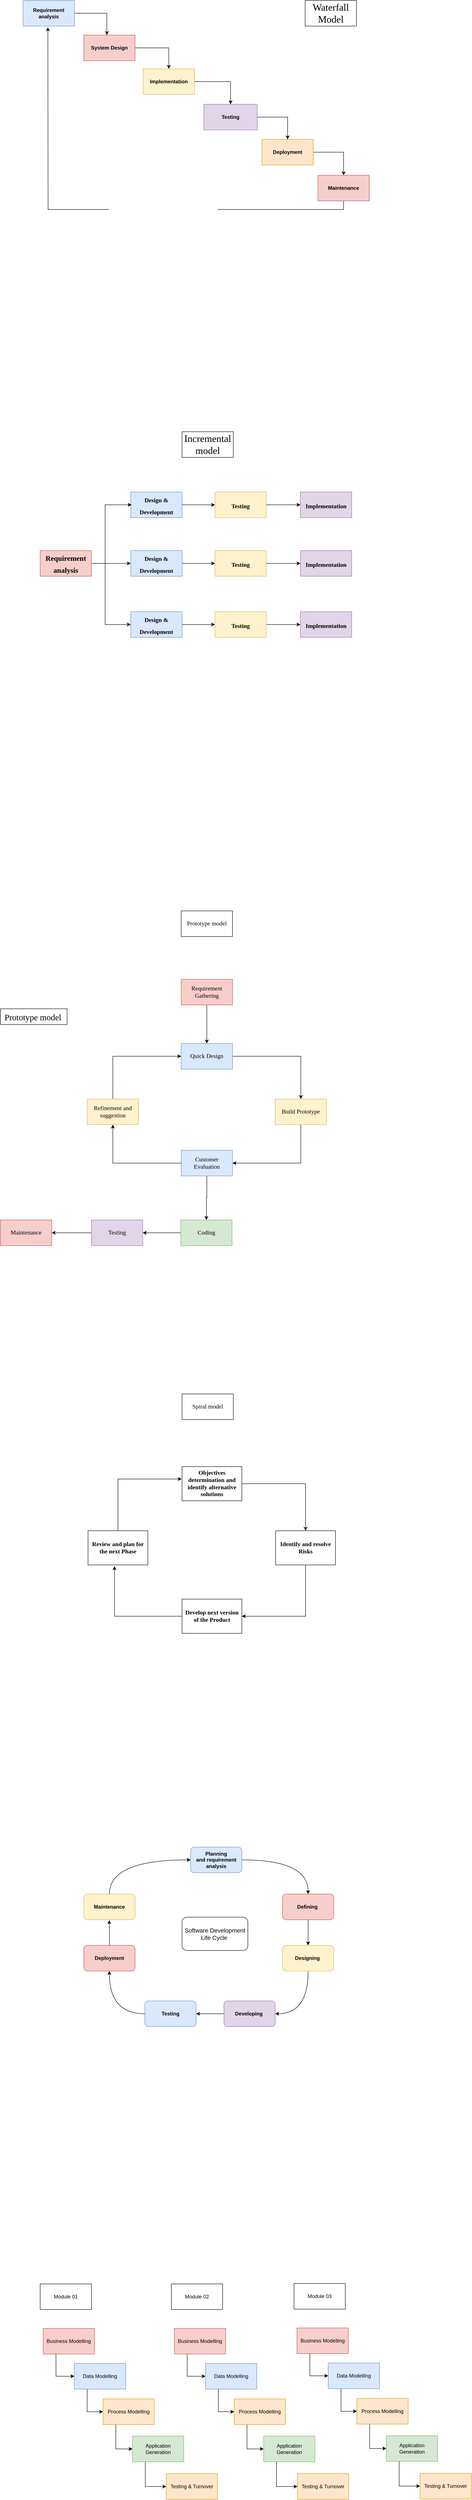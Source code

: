 <mxfile version="20.8.16" type="device"><diagram name="Page-1" id="W3RFGvsOW6Fs2qpyxVas"><mxGraphModel dx="1275" dy="458" grid="0" gridSize="10" guides="1" tooltips="1" connect="1" arrows="1" fold="1" page="0" pageScale="1" pageWidth="850" pageHeight="1100" math="0" shadow="0"><root><mxCell id="0"/><mxCell id="1" parent="0"/><mxCell id="3gv3UIA4gLoGVqggUjds-22" style="edgeStyle=orthogonalEdgeStyle;rounded=0;orthogonalLoop=1;jettySize=auto;html=1;exitX=1;exitY=0.5;exitDx=0;exitDy=0;entryX=0.45;entryY=0;entryDx=0;entryDy=0;entryPerimeter=0;" parent="1" source="3gv3UIA4gLoGVqggUjds-1" target="3gv3UIA4gLoGVqggUjds-14" edge="1"><mxGeometry relative="1" as="geometry"><mxPoint x="178" y="230" as="targetPoint"/></mxGeometry></mxCell><mxCell id="3gv3UIA4gLoGVqggUjds-1" value="&lt;b&gt;Requirement analysis&lt;/b&gt;" style="rounded=0;whiteSpace=wrap;html=1;fillColor=#dae8fc;strokeColor=#6c8ebf;" parent="1" vertex="1"><mxGeometry x="20" y="200" width="120" height="60" as="geometry"/></mxCell><mxCell id="3gv3UIA4gLoGVqggUjds-24" style="edgeStyle=orthogonalEdgeStyle;rounded=0;orthogonalLoop=1;jettySize=auto;html=1;exitX=1;exitY=0.5;exitDx=0;exitDy=0;" parent="1" source="3gv3UIA4gLoGVqggUjds-14" target="3gv3UIA4gLoGVqggUjds-15" edge="1"><mxGeometry relative="1" as="geometry"/></mxCell><mxCell id="3gv3UIA4gLoGVqggUjds-14" value="&lt;b&gt;System Design&lt;/b&gt;" style="rounded=0;whiteSpace=wrap;html=1;fillColor=#f8cecc;strokeColor=#b85450;" parent="1" vertex="1"><mxGeometry x="162" y="281" width="120" height="60" as="geometry"/></mxCell><mxCell id="3gv3UIA4gLoGVqggUjds-27" style="edgeStyle=orthogonalEdgeStyle;rounded=0;orthogonalLoop=1;jettySize=auto;html=1;exitX=1;exitY=0.5;exitDx=0;exitDy=0;entryX=0.5;entryY=0;entryDx=0;entryDy=0;" parent="1" source="3gv3UIA4gLoGVqggUjds-15" target="3gv3UIA4gLoGVqggUjds-16" edge="1"><mxGeometry relative="1" as="geometry"><mxPoint x="508" y="423" as="targetPoint"/></mxGeometry></mxCell><mxCell id="3gv3UIA4gLoGVqggUjds-15" value="&lt;b&gt;Implementation&lt;/b&gt;" style="rounded=0;whiteSpace=wrap;html=1;fillColor=#fff2cc;strokeColor=#d6b656;" parent="1" vertex="1"><mxGeometry x="301" y="360" width="120" height="60" as="geometry"/></mxCell><mxCell id="3gv3UIA4gLoGVqggUjds-28" style="edgeStyle=orthogonalEdgeStyle;rounded=0;orthogonalLoop=1;jettySize=auto;html=1;exitX=1;exitY=0.5;exitDx=0;exitDy=0;entryX=0.5;entryY=0;entryDx=0;entryDy=0;" parent="1" source="3gv3UIA4gLoGVqggUjds-16" target="3gv3UIA4gLoGVqggUjds-17" edge="1"><mxGeometry relative="1" as="geometry"/></mxCell><mxCell id="3gv3UIA4gLoGVqggUjds-16" value="&lt;b&gt;Testing&lt;/b&gt;" style="rounded=0;whiteSpace=wrap;html=1;fillColor=#e1d5e7;strokeColor=#9673a6;" parent="1" vertex="1"><mxGeometry x="443" y="443" width="125" height="60" as="geometry"/></mxCell><mxCell id="3gv3UIA4gLoGVqggUjds-29" style="edgeStyle=orthogonalEdgeStyle;rounded=0;orthogonalLoop=1;jettySize=auto;html=1;exitX=1;exitY=0.5;exitDx=0;exitDy=0;entryX=0.5;entryY=0;entryDx=0;entryDy=0;" parent="1" source="3gv3UIA4gLoGVqggUjds-17" target="3gv3UIA4gLoGVqggUjds-18" edge="1"><mxGeometry relative="1" as="geometry"/></mxCell><mxCell id="3gv3UIA4gLoGVqggUjds-17" value="&lt;b&gt;Deployment&lt;/b&gt;" style="rounded=0;whiteSpace=wrap;html=1;fillColor=#ffe6cc;strokeColor=#d79b00;" parent="1" vertex="1"><mxGeometry x="579" y="525" width="120" height="60" as="geometry"/></mxCell><mxCell id="3gv3UIA4gLoGVqggUjds-41" style="edgeStyle=orthogonalEdgeStyle;rounded=0;orthogonalLoop=1;jettySize=auto;html=1;exitX=0.5;exitY=1;exitDx=0;exitDy=0;strokeColor=default;" parent="1" source="3gv3UIA4gLoGVqggUjds-18" edge="1"><mxGeometry relative="1" as="geometry"><mxPoint x="78" y="263" as="targetPoint"/></mxGeometry></mxCell><mxCell id="3gv3UIA4gLoGVqggUjds-18" value="&lt;b&gt;Maintenance&lt;/b&gt;" style="rounded=0;whiteSpace=wrap;html=1;fillColor=#f8cecc;strokeColor=#b85450;" parent="1" vertex="1"><mxGeometry x="710" y="609" width="120" height="60" as="geometry"/></mxCell><mxCell id="3gv3UIA4gLoGVqggUjds-43" value="&lt;div&gt;&lt;br&gt;&lt;/div&gt;&lt;div&gt;&lt;br&gt;&lt;/div&gt;" style="text;html=1;align=center;verticalAlign=middle;resizable=0;points=[];autosize=1;strokeColor=none;fillColor=none;fontSize=24;" parent="1" vertex="1"><mxGeometry x="430" y="775" width="20" height="70" as="geometry"/></mxCell><mxCell id="3gv3UIA4gLoGVqggUjds-44" value="&lt;font face=&quot;Times New Roman&quot;&gt;Incremental model &lt;/font&gt;" style="rounded=0;whiteSpace=wrap;html=1;fontFamily=Times New Roman;fontSize=23;" parent="1" vertex="1"><mxGeometry x="392" y="1209" width="120" height="60" as="geometry"/></mxCell><mxCell id="3gv3UIA4gLoGVqggUjds-45" value="&lt;font style=&quot;font-size: 23px;&quot; face=&quot;Times New Roman&quot;&gt;Waterfall Model&lt;/font&gt;" style="rounded=0;whiteSpace=wrap;html=1;fontFamily=Times New Roman;fontSize=23;" parent="1" vertex="1"><mxGeometry x="680" y="200" width="120" height="60" as="geometry"/></mxCell><mxCell id="3gv3UIA4gLoGVqggUjds-57" style="edgeStyle=orthogonalEdgeStyle;rounded=0;orthogonalLoop=1;jettySize=auto;html=1;exitX=1;exitY=0.5;exitDx=0;exitDy=0;strokeColor=default;fontFamily=Times New Roman;fontSize=14;" parent="1" source="3gv3UIA4gLoGVqggUjds-46" target="3gv3UIA4gLoGVqggUjds-51" edge="1"><mxGeometry relative="1" as="geometry"/></mxCell><mxCell id="3gv3UIA4gLoGVqggUjds-46" value="&lt;b&gt;&lt;font size=&quot;1&quot;&gt;&lt;span style=&quot;font-size: 17px;&quot;&gt;Requirement analysis&lt;/span&gt;&lt;/font&gt;&lt;/b&gt;" style="rounded=0;whiteSpace=wrap;html=1;fontFamily=Times New Roman;fontSize=23;fillColor=#f8cecc;strokeColor=#b85450;" parent="1" vertex="1"><mxGeometry x="60" y="1487" width="120" height="60" as="geometry"/></mxCell><mxCell id="3gv3UIA4gLoGVqggUjds-58" style="edgeStyle=orthogonalEdgeStyle;rounded=0;orthogonalLoop=1;jettySize=auto;html=1;exitX=1;exitY=0.5;exitDx=0;exitDy=0;strokeColor=default;fontFamily=Times New Roman;fontSize=14;" parent="1" source="3gv3UIA4gLoGVqggUjds-48" target="3gv3UIA4gLoGVqggUjds-49" edge="1"><mxGeometry relative="1" as="geometry"/></mxCell><mxCell id="3gv3UIA4gLoGVqggUjds-48" value="&lt;strong style=&quot;font-size: 14px;&quot;&gt;Design &amp;amp; Development&lt;/strong&gt;" style="rounded=0;whiteSpace=wrap;html=1;fontFamily=Times New Roman;fontSize=23;fillColor=#dae8fc;strokeColor=#6c8ebf;" parent="1" vertex="1"><mxGeometry x="272" y="1350" width="120" height="60" as="geometry"/></mxCell><mxCell id="3gv3UIA4gLoGVqggUjds-61" style="edgeStyle=orthogonalEdgeStyle;rounded=0;orthogonalLoop=1;jettySize=auto;html=1;exitX=1;exitY=0.5;exitDx=0;exitDy=0;entryX=0;entryY=0.5;entryDx=0;entryDy=0;strokeColor=default;fontFamily=Times New Roman;fontSize=14;" parent="1" source="3gv3UIA4gLoGVqggUjds-49" target="3gv3UIA4gLoGVqggUjds-50" edge="1"><mxGeometry relative="1" as="geometry"/></mxCell><mxCell id="3gv3UIA4gLoGVqggUjds-49" value="&lt;font style=&quot;font-size: 14px;&quot;&gt;&lt;strong&gt;Testing&lt;/strong&gt;&lt;/font&gt;" style="rounded=0;whiteSpace=wrap;html=1;fontFamily=Times New Roman;fontSize=23;fillColor=#fff2cc;strokeColor=#d6b656;" parent="1" vertex="1"><mxGeometry x="469" y="1350" width="120" height="60" as="geometry"/></mxCell><mxCell id="3gv3UIA4gLoGVqggUjds-50" value="&lt;font style=&quot;font-size: 14px;&quot;&gt;&lt;b&gt;Implementation&lt;/b&gt;&lt;/font&gt;" style="rounded=0;whiteSpace=wrap;html=1;fontFamily=Times New Roman;fontSize=23;fillColor=#e1d5e7;strokeColor=#9673a6;" parent="1" vertex="1"><mxGeometry x="669" y="1350" width="120" height="60" as="geometry"/></mxCell><mxCell id="3gv3UIA4gLoGVqggUjds-59" style="edgeStyle=orthogonalEdgeStyle;rounded=0;orthogonalLoop=1;jettySize=auto;html=1;exitX=1;exitY=0.5;exitDx=0;exitDy=0;entryX=0;entryY=0.5;entryDx=0;entryDy=0;strokeColor=default;fontFamily=Times New Roman;fontSize=14;" parent="1" source="3gv3UIA4gLoGVqggUjds-51" target="3gv3UIA4gLoGVqggUjds-52" edge="1"><mxGeometry relative="1" as="geometry"/></mxCell><mxCell id="3gv3UIA4gLoGVqggUjds-51" value="&lt;strong style=&quot;font-size: 14px;&quot;&gt;Design &amp;amp; Development&lt;/strong&gt;" style="rounded=0;whiteSpace=wrap;html=1;fontFamily=Times New Roman;fontSize=23;fillColor=#dae8fc;strokeColor=#6c8ebf;" parent="1" vertex="1"><mxGeometry x="272" y="1487" width="120" height="60" as="geometry"/></mxCell><mxCell id="3gv3UIA4gLoGVqggUjds-62" value="" style="edgeStyle=orthogonalEdgeStyle;rounded=0;orthogonalLoop=1;jettySize=auto;html=1;strokeColor=default;fontFamily=Times New Roman;fontSize=14;" parent="1" source="3gv3UIA4gLoGVqggUjds-52" target="3gv3UIA4gLoGVqggUjds-53" edge="1"><mxGeometry relative="1" as="geometry"/></mxCell><mxCell id="3gv3UIA4gLoGVqggUjds-52" value="&lt;font style=&quot;font-size: 14px;&quot;&gt;&lt;strong&gt;Testing&lt;/strong&gt;&lt;/font&gt;" style="rounded=0;whiteSpace=wrap;html=1;fontFamily=Times New Roman;fontSize=23;fillColor=#fff2cc;strokeColor=#d6b656;" parent="1" vertex="1"><mxGeometry x="469" y="1487" width="120" height="60" as="geometry"/></mxCell><mxCell id="3gv3UIA4gLoGVqggUjds-53" value="&lt;font style=&quot;font-size: 14px;&quot;&gt;&lt;b&gt;Implementation&lt;/b&gt;&lt;/font&gt;" style="rounded=0;whiteSpace=wrap;html=1;fontFamily=Times New Roman;fontSize=23;fillColor=#e1d5e7;strokeColor=#9673a6;" parent="1" vertex="1"><mxGeometry x="669" y="1487" width="120" height="60" as="geometry"/></mxCell><mxCell id="3gv3UIA4gLoGVqggUjds-60" style="edgeStyle=orthogonalEdgeStyle;rounded=0;orthogonalLoop=1;jettySize=auto;html=1;exitX=1;exitY=0.5;exitDx=0;exitDy=0;strokeColor=default;fontFamily=Times New Roman;fontSize=14;" parent="1" source="3gv3UIA4gLoGVqggUjds-54" target="3gv3UIA4gLoGVqggUjds-55" edge="1"><mxGeometry relative="1" as="geometry"/></mxCell><mxCell id="3gv3UIA4gLoGVqggUjds-54" value="&lt;strong style=&quot;font-size: 14px;&quot;&gt;Design &amp;amp; Development&lt;/strong&gt;" style="rounded=0;whiteSpace=wrap;html=1;fontFamily=Times New Roman;fontSize=23;fillColor=#dae8fc;strokeColor=#6c8ebf;" parent="1" vertex="1"><mxGeometry x="272" y="1630" width="120" height="60" as="geometry"/></mxCell><mxCell id="3gv3UIA4gLoGVqggUjds-63" style="edgeStyle=orthogonalEdgeStyle;rounded=0;orthogonalLoop=1;jettySize=auto;html=1;exitX=1;exitY=0.5;exitDx=0;exitDy=0;entryX=0;entryY=0.5;entryDx=0;entryDy=0;strokeColor=default;fontFamily=Times New Roman;fontSize=14;" parent="1" source="3gv3UIA4gLoGVqggUjds-55" target="3gv3UIA4gLoGVqggUjds-56" edge="1"><mxGeometry relative="1" as="geometry"/></mxCell><mxCell id="3gv3UIA4gLoGVqggUjds-55" value="&lt;font style=&quot;font-size: 14px;&quot;&gt;&lt;strong&gt;Testing&lt;/strong&gt;&lt;/font&gt;" style="rounded=0;whiteSpace=wrap;html=1;fontFamily=Times New Roman;fontSize=23;fillColor=#fff2cc;strokeColor=#d6b656;" parent="1" vertex="1"><mxGeometry x="469" y="1630" width="120" height="60" as="geometry"/></mxCell><mxCell id="3gv3UIA4gLoGVqggUjds-56" value="&lt;font style=&quot;font-size: 14px;&quot;&gt;&lt;b&gt;Implementation&lt;/b&gt;&lt;/font&gt;" style="rounded=0;whiteSpace=wrap;html=1;fontFamily=Times New Roman;fontSize=23;fillColor=#e1d5e7;strokeColor=#9673a6;" parent="1" vertex="1"><mxGeometry x="669" y="1630" width="120" height="60" as="geometry"/></mxCell><mxCell id="3gv3UIA4gLoGVqggUjds-68" value="" style="endArrow=classic;startArrow=classic;html=1;rounded=0;strokeColor=default;fontFamily=Times New Roman;fontSize=14;entryX=0;entryY=0.5;entryDx=0;entryDy=0;" parent="1" edge="1"><mxGeometry width="50" height="50" relative="1" as="geometry"><mxPoint x="272" y="1660" as="sourcePoint"/><mxPoint x="274" y="1380" as="targetPoint"/><Array as="points"><mxPoint x="212" y="1660"/><mxPoint x="212" y="1520"/><mxPoint x="212" y="1380"/></Array></mxGeometry></mxCell><mxCell id="3gv3UIA4gLoGVqggUjds-70" value="Prototype model" style="rounded=0;whiteSpace=wrap;html=1;fontFamily=Times New Roman;fontSize=14;" parent="1" vertex="1"><mxGeometry x="390" y="2330" width="120" height="60" as="geometry"/></mxCell><mxCell id="3gv3UIA4gLoGVqggUjds-77" style="edgeStyle=orthogonalEdgeStyle;rounded=0;orthogonalLoop=1;jettySize=auto;html=1;exitX=0.5;exitY=1;exitDx=0;exitDy=0;strokeColor=default;fontFamily=Times New Roman;fontSize=14;" parent="1" source="3gv3UIA4gLoGVqggUjds-71" target="3gv3UIA4gLoGVqggUjds-73" edge="1"><mxGeometry relative="1" as="geometry"/></mxCell><mxCell id="3gv3UIA4gLoGVqggUjds-71" value="Requirement Gathering " style="rounded=0;whiteSpace=wrap;html=1;fontFamily=Times New Roman;fontSize=14;fillColor=#f8cecc;strokeColor=#b85450;" parent="1" vertex="1"><mxGeometry x="390" y="2490" width="120" height="60" as="geometry"/></mxCell><mxCell id="3gv3UIA4gLoGVqggUjds-79" style="edgeStyle=orthogonalEdgeStyle;rounded=0;orthogonalLoop=1;jettySize=auto;html=1;exitX=0.5;exitY=1;exitDx=0;exitDy=0;entryX=1;entryY=0.5;entryDx=0;entryDy=0;strokeColor=default;fontFamily=Times New Roman;fontSize=14;" parent="1" source="3gv3UIA4gLoGVqggUjds-72" target="3gv3UIA4gLoGVqggUjds-74" edge="1"><mxGeometry relative="1" as="geometry"/></mxCell><mxCell id="3gv3UIA4gLoGVqggUjds-72" value="Build Prototype" style="rounded=0;whiteSpace=wrap;html=1;fontFamily=Times New Roman;fontSize=14;fillColor=#fff2cc;strokeColor=#d6b656;" parent="1" vertex="1"><mxGeometry x="610" y="2770" width="120" height="60" as="geometry"/></mxCell><mxCell id="3gv3UIA4gLoGVqggUjds-78" style="edgeStyle=orthogonalEdgeStyle;rounded=0;orthogonalLoop=1;jettySize=auto;html=1;exitX=1;exitY=0.5;exitDx=0;exitDy=0;entryX=0.5;entryY=0;entryDx=0;entryDy=0;strokeColor=default;fontFamily=Times New Roman;fontSize=14;" parent="1" source="3gv3UIA4gLoGVqggUjds-73" target="3gv3UIA4gLoGVqggUjds-72" edge="1"><mxGeometry relative="1" as="geometry"/></mxCell><mxCell id="3gv3UIA4gLoGVqggUjds-73" value="Quick Design" style="rounded=0;whiteSpace=wrap;html=1;fontFamily=Times New Roman;fontSize=14;fillColor=#dae8fc;strokeColor=#6c8ebf;" parent="1" vertex="1"><mxGeometry x="390" y="2640" width="120" height="60" as="geometry"/></mxCell><mxCell id="3gv3UIA4gLoGVqggUjds-80" style="edgeStyle=orthogonalEdgeStyle;rounded=0;orthogonalLoop=1;jettySize=auto;html=1;exitX=0;exitY=0.5;exitDx=0;exitDy=0;entryX=0.5;entryY=1;entryDx=0;entryDy=0;strokeColor=default;fontFamily=Times New Roman;fontSize=14;" parent="1" source="3gv3UIA4gLoGVqggUjds-74" target="3gv3UIA4gLoGVqggUjds-75" edge="1"><mxGeometry relative="1" as="geometry"/></mxCell><mxCell id="q6xy9vC1QtfGoCFFXucG-130" style="edgeStyle=orthogonalEdgeStyle;rounded=0;orthogonalLoop=1;jettySize=auto;html=1;exitX=0.5;exitY=1;exitDx=0;exitDy=0;entryX=0.5;entryY=0;entryDx=0;entryDy=0;" edge="1" parent="1" source="3gv3UIA4gLoGVqggUjds-74" target="q6xy9vC1QtfGoCFFXucG-125"><mxGeometry relative="1" as="geometry"/></mxCell><mxCell id="3gv3UIA4gLoGVqggUjds-74" value="Customer Evaluation" style="rounded=0;whiteSpace=wrap;html=1;fontFamily=Times New Roman;fontSize=14;fillColor=#dae8fc;strokeColor=#6c8ebf;" parent="1" vertex="1"><mxGeometry x="390" y="2890" width="120" height="60" as="geometry"/></mxCell><mxCell id="3gv3UIA4gLoGVqggUjds-81" style="edgeStyle=orthogonalEdgeStyle;rounded=0;orthogonalLoop=1;jettySize=auto;html=1;exitX=0.5;exitY=0;exitDx=0;exitDy=0;entryX=0;entryY=0.5;entryDx=0;entryDy=0;strokeColor=default;fontFamily=Times New Roman;fontSize=14;" parent="1" source="3gv3UIA4gLoGVqggUjds-75" target="3gv3UIA4gLoGVqggUjds-73" edge="1"><mxGeometry relative="1" as="geometry"/></mxCell><mxCell id="3gv3UIA4gLoGVqggUjds-75" value="Refinement and suggestion" style="rounded=0;whiteSpace=wrap;html=1;fontFamily=Times New Roman;fontSize=14;fillColor=#fff2cc;strokeColor=#d6b656;" parent="1" vertex="1"><mxGeometry x="170" y="2770" width="120" height="60" as="geometry"/></mxCell><mxCell id="3gv3UIA4gLoGVqggUjds-82" value="Spiral model " style="whiteSpace=wrap;html=1;fontFamily=Times New Roman;fontSize=14;" parent="1" vertex="1"><mxGeometry x="392" y="3460" width="120" height="60" as="geometry"/></mxCell><mxCell id="3gv3UIA4gLoGVqggUjds-89" style="edgeStyle=orthogonalEdgeStyle;rounded=0;orthogonalLoop=1;jettySize=auto;html=1;exitX=1;exitY=0.5;exitDx=0;exitDy=0;strokeColor=default;fontFamily=Times New Roman;fontSize=14;" parent="1" source="3gv3UIA4gLoGVqggUjds-83" target="3gv3UIA4gLoGVqggUjds-85" edge="1"><mxGeometry relative="1" as="geometry"/></mxCell><mxCell id="3gv3UIA4gLoGVqggUjds-83" value="&lt;strong&gt;Objectives determination and identify alternative solutions&lt;/strong&gt;" style="rounded=0;whiteSpace=wrap;html=1;fontFamily=Times New Roman;fontSize=14;" parent="1" vertex="1"><mxGeometry x="392" y="3630" width="140" height="80" as="geometry"/></mxCell><mxCell id="3gv3UIA4gLoGVqggUjds-90" style="edgeStyle=orthogonalEdgeStyle;rounded=0;orthogonalLoop=1;jettySize=auto;html=1;exitX=0.5;exitY=1;exitDx=0;exitDy=0;entryX=1;entryY=0.5;entryDx=0;entryDy=0;strokeColor=default;fontFamily=Times New Roman;fontSize=14;" parent="1" source="3gv3UIA4gLoGVqggUjds-85" target="3gv3UIA4gLoGVqggUjds-86" edge="1"><mxGeometry relative="1" as="geometry"/></mxCell><mxCell id="3gv3UIA4gLoGVqggUjds-85" value="&lt;strong&gt;Identify and resolve Risks&lt;/strong&gt;" style="rounded=0;whiteSpace=wrap;html=1;fontFamily=Times New Roman;fontSize=14;" parent="1" vertex="1"><mxGeometry x="611" y="3780" width="140" height="80" as="geometry"/></mxCell><mxCell id="3gv3UIA4gLoGVqggUjds-91" style="edgeStyle=orthogonalEdgeStyle;rounded=0;orthogonalLoop=1;jettySize=auto;html=1;exitX=0;exitY=0.5;exitDx=0;exitDy=0;entryX=0.443;entryY=1.038;entryDx=0;entryDy=0;entryPerimeter=0;strokeColor=default;fontFamily=Times New Roman;fontSize=14;" parent="1" source="3gv3UIA4gLoGVqggUjds-86" target="3gv3UIA4gLoGVqggUjds-87" edge="1"><mxGeometry relative="1" as="geometry"/></mxCell><mxCell id="3gv3UIA4gLoGVqggUjds-86" value="&lt;strong&gt;Develop next version of the Product&lt;/strong&gt;" style="rounded=0;whiteSpace=wrap;html=1;fontFamily=Times New Roman;fontSize=14;" parent="1" vertex="1"><mxGeometry x="392" y="3940" width="140" height="80" as="geometry"/></mxCell><mxCell id="3gv3UIA4gLoGVqggUjds-92" style="edgeStyle=orthogonalEdgeStyle;rounded=0;orthogonalLoop=1;jettySize=auto;html=1;exitX=0.5;exitY=0;exitDx=0;exitDy=0;entryX=-0.007;entryY=0.363;entryDx=0;entryDy=0;entryPerimeter=0;strokeColor=default;fontFamily=Times New Roman;fontSize=14;" parent="1" source="3gv3UIA4gLoGVqggUjds-87" target="3gv3UIA4gLoGVqggUjds-83" edge="1"><mxGeometry relative="1" as="geometry"/></mxCell><mxCell id="3gv3UIA4gLoGVqggUjds-87" value="&lt;strong&gt;Review and plan for the next Phase&lt;/strong&gt;" style="rounded=0;whiteSpace=wrap;html=1;fontFamily=Times New Roman;fontSize=14;" parent="1" vertex="1"><mxGeometry x="172" y="3780" width="140" height="80" as="geometry"/></mxCell><mxCell id="q6xy9vC1QtfGoCFFXucG-15" style="edgeStyle=orthogonalEdgeStyle;rounded=0;orthogonalLoop=1;jettySize=auto;html=1;exitX=1;exitY=0.5;exitDx=0;exitDy=0;curved=1;" edge="1" parent="1" source="q6xy9vC1QtfGoCFFXucG-1" target="q6xy9vC1QtfGoCFFXucG-5"><mxGeometry relative="1" as="geometry"/></mxCell><mxCell id="q6xy9vC1QtfGoCFFXucG-1" value="&lt;strong&gt;Planning&lt;br/&gt;and requirement analysis&lt;/strong&gt;" style="rounded=1;whiteSpace=wrap;html=1;fillColor=#dae8fc;strokeColor=#6c8ebf;" vertex="1" parent="1"><mxGeometry x="412" y="4520" width="120" height="60" as="geometry"/></mxCell><mxCell id="q6xy9vC1QtfGoCFFXucG-17" style="edgeStyle=orthogonalEdgeStyle;rounded=0;orthogonalLoop=1;jettySize=auto;html=1;exitX=0.5;exitY=1;exitDx=0;exitDy=0;entryX=1;entryY=0.5;entryDx=0;entryDy=0;curved=1;" edge="1" parent="1" source="q6xy9vC1QtfGoCFFXucG-4" target="q6xy9vC1QtfGoCFFXucG-9"><mxGeometry relative="1" as="geometry"/></mxCell><mxCell id="q6xy9vC1QtfGoCFFXucG-4" value="&lt;strong&gt;Designing&amp;nbsp;&lt;/strong&gt;" style="rounded=1;whiteSpace=wrap;html=1;fillColor=#fff2cc;strokeColor=#d6b656;" vertex="1" parent="1"><mxGeometry x="627" y="4750" width="120" height="60" as="geometry"/></mxCell><mxCell id="q6xy9vC1QtfGoCFFXucG-36" style="edgeStyle=orthogonalEdgeStyle;curved=1;rounded=0;orthogonalLoop=1;jettySize=auto;html=1;exitX=0.5;exitY=1;exitDx=0;exitDy=0;entryX=0.5;entryY=0;entryDx=0;entryDy=0;" edge="1" parent="1" source="q6xy9vC1QtfGoCFFXucG-5" target="q6xy9vC1QtfGoCFFXucG-4"><mxGeometry relative="1" as="geometry"/></mxCell><mxCell id="q6xy9vC1QtfGoCFFXucG-5" value="&lt;strong&gt;Defining&amp;nbsp;&lt;/strong&gt;" style="rounded=1;whiteSpace=wrap;html=1;fillColor=#f8cecc;strokeColor=#b85450;" vertex="1" parent="1"><mxGeometry x="627" y="4630" width="120" height="60" as="geometry"/></mxCell><mxCell id="q6xy9vC1QtfGoCFFXucG-139" style="edgeStyle=orthogonalEdgeStyle;rounded=0;orthogonalLoop=1;jettySize=auto;html=1;exitX=0.5;exitY=0;exitDx=0;exitDy=0;fontSize=14;" edge="1" parent="1" source="q6xy9vC1QtfGoCFFXucG-6"><mxGeometry relative="1" as="geometry"><mxPoint x="221.667" y="4691.0" as="targetPoint"/></mxGeometry></mxCell><mxCell id="q6xy9vC1QtfGoCFFXucG-6" value="&lt;strong&gt;Deployment&lt;/strong&gt;" style="rounded=1;whiteSpace=wrap;html=1;fillColor=#f8cecc;strokeColor=#b85450;" vertex="1" parent="1"><mxGeometry x="162" y="4750" width="120" height="60" as="geometry"/></mxCell><mxCell id="q6xy9vC1QtfGoCFFXucG-7" value="&lt;strong&gt;Maintenance&lt;/strong&gt;" style="rounded=1;whiteSpace=wrap;html=1;fillColor=#fff2cc;strokeColor=#d6b656;" vertex="1" parent="1"><mxGeometry x="162" y="4630" width="120" height="60" as="geometry"/></mxCell><mxCell id="q6xy9vC1QtfGoCFFXucG-19" style="edgeStyle=orthogonalEdgeStyle;rounded=0;orthogonalLoop=1;jettySize=auto;html=1;exitX=0;exitY=0.5;exitDx=0;exitDy=0;entryX=0.5;entryY=1;entryDx=0;entryDy=0;curved=1;" edge="1" parent="1" source="q6xy9vC1QtfGoCFFXucG-8" target="q6xy9vC1QtfGoCFFXucG-6"><mxGeometry relative="1" as="geometry"/></mxCell><mxCell id="q6xy9vC1QtfGoCFFXucG-8" value="&lt;strong&gt;Testing&lt;/strong&gt;" style="rounded=1;whiteSpace=wrap;html=1;fillColor=#dae8fc;strokeColor=#6c8ebf;" vertex="1" parent="1"><mxGeometry x="305" y="4880" width="120" height="60" as="geometry"/></mxCell><mxCell id="q6xy9vC1QtfGoCFFXucG-18" style="edgeStyle=orthogonalEdgeStyle;rounded=0;orthogonalLoop=1;jettySize=auto;html=1;exitX=0;exitY=0.5;exitDx=0;exitDy=0;entryX=1;entryY=0.5;entryDx=0;entryDy=0;" edge="1" parent="1" source="q6xy9vC1QtfGoCFFXucG-9" target="q6xy9vC1QtfGoCFFXucG-8"><mxGeometry relative="1" as="geometry"/></mxCell><mxCell id="q6xy9vC1QtfGoCFFXucG-9" value="&lt;strong&gt;Developing&amp;nbsp;&lt;/strong&gt;" style="rounded=1;whiteSpace=wrap;html=1;fillColor=#e1d5e7;strokeColor=#9673a6;" vertex="1" parent="1"><mxGeometry x="490" y="4880" width="120" height="60" as="geometry"/></mxCell><mxCell id="q6xy9vC1QtfGoCFFXucG-21" style="edgeStyle=orthogonalEdgeStyle;rounded=0;orthogonalLoop=1;jettySize=auto;html=1;exitX=0.5;exitY=0;exitDx=0;exitDy=0;entryX=0;entryY=0.5;entryDx=0;entryDy=0;curved=1;" edge="1" parent="1" source="q6xy9vC1QtfGoCFFXucG-7" target="q6xy9vC1QtfGoCFFXucG-1"><mxGeometry relative="1" as="geometry"/></mxCell><mxCell id="q6xy9vC1QtfGoCFFXucG-63" style="edgeStyle=orthogonalEdgeStyle;rounded=0;orthogonalLoop=1;jettySize=auto;html=1;exitX=0.25;exitY=1;exitDx=0;exitDy=0;entryX=0;entryY=0.5;entryDx=0;entryDy=0;" edge="1" parent="1" source="q6xy9vC1QtfGoCFFXucG-37" target="q6xy9vC1QtfGoCFFXucG-48"><mxGeometry relative="1" as="geometry"/></mxCell><mxCell id="q6xy9vC1QtfGoCFFXucG-37" value="Business Modelling" style="rounded=0;whiteSpace=wrap;html=1;fillColor=#f8cecc;strokeColor=#b85450;" vertex="1" parent="1"><mxGeometry x="67" y="5646" width="120" height="60" as="geometry"/></mxCell><mxCell id="q6xy9vC1QtfGoCFFXucG-59" style="edgeStyle=orthogonalEdgeStyle;rounded=0;orthogonalLoop=1;jettySize=auto;html=1;exitX=0.25;exitY=1;exitDx=0;exitDy=0;entryX=0;entryY=0.5;entryDx=0;entryDy=0;" edge="1" parent="1" source="q6xy9vC1QtfGoCFFXucG-48" target="q6xy9vC1QtfGoCFFXucG-52"><mxGeometry relative="1" as="geometry"/></mxCell><mxCell id="q6xy9vC1QtfGoCFFXucG-48" value="Data Modelling" style="rounded=0;whiteSpace=wrap;html=1;fillColor=#dae8fc;strokeColor=#6c8ebf;" vertex="1" parent="1"><mxGeometry x="140" y="5728" width="120" height="60" as="geometry"/></mxCell><mxCell id="q6xy9vC1QtfGoCFFXucG-60" style="edgeStyle=orthogonalEdgeStyle;rounded=0;orthogonalLoop=1;jettySize=auto;html=1;exitX=0.25;exitY=1;exitDx=0;exitDy=0;entryX=0;entryY=0.5;entryDx=0;entryDy=0;" edge="1" parent="1" source="q6xy9vC1QtfGoCFFXucG-52" target="q6xy9vC1QtfGoCFFXucG-53"><mxGeometry relative="1" as="geometry"/></mxCell><mxCell id="q6xy9vC1QtfGoCFFXucG-52" value="Process Modelling" style="rounded=0;whiteSpace=wrap;html=1;fillColor=#ffe6cc;strokeColor=#d79b00;" vertex="1" parent="1"><mxGeometry x="207" y="5811" width="120" height="60" as="geometry"/></mxCell><mxCell id="q6xy9vC1QtfGoCFFXucG-62" style="edgeStyle=orthogonalEdgeStyle;rounded=0;orthogonalLoop=1;jettySize=auto;html=1;exitX=0.25;exitY=1;exitDx=0;exitDy=0;entryX=0;entryY=0.5;entryDx=0;entryDy=0;" edge="1" parent="1" source="q6xy9vC1QtfGoCFFXucG-53" target="q6xy9vC1QtfGoCFFXucG-54"><mxGeometry relative="1" as="geometry"/></mxCell><mxCell id="q6xy9vC1QtfGoCFFXucG-53" value="Application Generation" style="rounded=0;whiteSpace=wrap;html=1;fillColor=#d5e8d4;strokeColor=#82b366;" vertex="1" parent="1"><mxGeometry x="276" y="5898" width="120" height="60" as="geometry"/></mxCell><mxCell id="q6xy9vC1QtfGoCFFXucG-54" value="Testing &amp;amp; Turnover" style="rounded=0;whiteSpace=wrap;html=1;fillColor=#ffe6cc;strokeColor=#d79b00;" vertex="1" parent="1"><mxGeometry x="355" y="5986" width="120" height="60" as="geometry"/></mxCell><mxCell id="q6xy9vC1QtfGoCFFXucG-64" value="Module 01" style="rounded=0;whiteSpace=wrap;html=1;" vertex="1" parent="1"><mxGeometry x="60" y="5542" width="120" height="60" as="geometry"/></mxCell><mxCell id="q6xy9vC1QtfGoCFFXucG-105" style="edgeStyle=orthogonalEdgeStyle;rounded=0;orthogonalLoop=1;jettySize=auto;html=1;exitX=0.25;exitY=1;exitDx=0;exitDy=0;entryX=0;entryY=0.5;entryDx=0;entryDy=0;" edge="1" parent="1" source="q6xy9vC1QtfGoCFFXucG-106" target="q6xy9vC1QtfGoCFFXucG-108"><mxGeometry relative="1" as="geometry"/></mxCell><mxCell id="q6xy9vC1QtfGoCFFXucG-106" value="Business Modelling" style="rounded=0;whiteSpace=wrap;html=1;fillColor=#f8cecc;strokeColor=#b85450;" vertex="1" parent="1"><mxGeometry x="374" y="5646" width="120" height="60" as="geometry"/></mxCell><mxCell id="q6xy9vC1QtfGoCFFXucG-107" style="edgeStyle=orthogonalEdgeStyle;rounded=0;orthogonalLoop=1;jettySize=auto;html=1;exitX=0.25;exitY=1;exitDx=0;exitDy=0;entryX=0;entryY=0.5;entryDx=0;entryDy=0;" edge="1" parent="1" source="q6xy9vC1QtfGoCFFXucG-108" target="q6xy9vC1QtfGoCFFXucG-110"><mxGeometry relative="1" as="geometry"/></mxCell><mxCell id="q6xy9vC1QtfGoCFFXucG-108" value="Data Modelling" style="rounded=0;whiteSpace=wrap;html=1;fillColor=#dae8fc;strokeColor=#6c8ebf;" vertex="1" parent="1"><mxGeometry x="447" y="5728" width="120" height="60" as="geometry"/></mxCell><mxCell id="q6xy9vC1QtfGoCFFXucG-109" style="edgeStyle=orthogonalEdgeStyle;rounded=0;orthogonalLoop=1;jettySize=auto;html=1;exitX=0.25;exitY=1;exitDx=0;exitDy=0;entryX=0;entryY=0.5;entryDx=0;entryDy=0;" edge="1" parent="1" source="q6xy9vC1QtfGoCFFXucG-110" target="q6xy9vC1QtfGoCFFXucG-112"><mxGeometry relative="1" as="geometry"/></mxCell><mxCell id="q6xy9vC1QtfGoCFFXucG-110" value="Process Modelling" style="rounded=0;whiteSpace=wrap;html=1;fillColor=#ffe6cc;strokeColor=#d79b00;" vertex="1" parent="1"><mxGeometry x="514" y="5811" width="120" height="60" as="geometry"/></mxCell><mxCell id="q6xy9vC1QtfGoCFFXucG-111" style="edgeStyle=orthogonalEdgeStyle;rounded=0;orthogonalLoop=1;jettySize=auto;html=1;exitX=0.25;exitY=1;exitDx=0;exitDy=0;entryX=0;entryY=0.5;entryDx=0;entryDy=0;" edge="1" parent="1" source="q6xy9vC1QtfGoCFFXucG-112" target="q6xy9vC1QtfGoCFFXucG-113"><mxGeometry relative="1" as="geometry"/></mxCell><mxCell id="q6xy9vC1QtfGoCFFXucG-112" value="Application Generation" style="rounded=0;whiteSpace=wrap;html=1;fillColor=#d5e8d4;strokeColor=#82b366;" vertex="1" parent="1"><mxGeometry x="583" y="5898" width="120" height="60" as="geometry"/></mxCell><mxCell id="q6xy9vC1QtfGoCFFXucG-113" value="Testing &amp;amp; Turnover" style="rounded=0;whiteSpace=wrap;html=1;fillColor=#ffe6cc;strokeColor=#d79b00;" vertex="1" parent="1"><mxGeometry x="662" y="5986" width="120" height="60" as="geometry"/></mxCell><mxCell id="q6xy9vC1QtfGoCFFXucG-114" value="Module 02" style="rounded=0;whiteSpace=wrap;html=1;" vertex="1" parent="1"><mxGeometry x="367" y="5542" width="120" height="60" as="geometry"/></mxCell><mxCell id="q6xy9vC1QtfGoCFFXucG-115" style="edgeStyle=orthogonalEdgeStyle;rounded=0;orthogonalLoop=1;jettySize=auto;html=1;exitX=0.25;exitY=1;exitDx=0;exitDy=0;entryX=0;entryY=0.5;entryDx=0;entryDy=0;" edge="1" parent="1" source="q6xy9vC1QtfGoCFFXucG-116" target="q6xy9vC1QtfGoCFFXucG-118"><mxGeometry relative="1" as="geometry"/></mxCell><mxCell id="q6xy9vC1QtfGoCFFXucG-116" value="Business Modelling" style="rounded=0;whiteSpace=wrap;html=1;fillColor=#f8cecc;strokeColor=#b85450;" vertex="1" parent="1"><mxGeometry x="661" y="5645" width="120" height="60" as="geometry"/></mxCell><mxCell id="q6xy9vC1QtfGoCFFXucG-117" style="edgeStyle=orthogonalEdgeStyle;rounded=0;orthogonalLoop=1;jettySize=auto;html=1;exitX=0.25;exitY=1;exitDx=0;exitDy=0;entryX=0;entryY=0.5;entryDx=0;entryDy=0;" edge="1" parent="1" source="q6xy9vC1QtfGoCFFXucG-118" target="q6xy9vC1QtfGoCFFXucG-120"><mxGeometry relative="1" as="geometry"/></mxCell><mxCell id="q6xy9vC1QtfGoCFFXucG-118" value="Data Modelling" style="rounded=0;whiteSpace=wrap;html=1;fillColor=#dae8fc;strokeColor=#6c8ebf;" vertex="1" parent="1"><mxGeometry x="734" y="5727" width="120" height="60" as="geometry"/></mxCell><mxCell id="q6xy9vC1QtfGoCFFXucG-119" style="edgeStyle=orthogonalEdgeStyle;rounded=0;orthogonalLoop=1;jettySize=auto;html=1;exitX=0.25;exitY=1;exitDx=0;exitDy=0;entryX=0;entryY=0.5;entryDx=0;entryDy=0;" edge="1" parent="1" source="q6xy9vC1QtfGoCFFXucG-120" target="q6xy9vC1QtfGoCFFXucG-122"><mxGeometry relative="1" as="geometry"/></mxCell><mxCell id="q6xy9vC1QtfGoCFFXucG-120" value="Process Modelling" style="rounded=0;whiteSpace=wrap;html=1;fillColor=#ffe6cc;strokeColor=#d79b00;" vertex="1" parent="1"><mxGeometry x="801" y="5810" width="120" height="60" as="geometry"/></mxCell><mxCell id="q6xy9vC1QtfGoCFFXucG-121" style="edgeStyle=orthogonalEdgeStyle;rounded=0;orthogonalLoop=1;jettySize=auto;html=1;exitX=0.25;exitY=1;exitDx=0;exitDy=0;entryX=0;entryY=0.5;entryDx=0;entryDy=0;" edge="1" parent="1" source="q6xy9vC1QtfGoCFFXucG-122" target="q6xy9vC1QtfGoCFFXucG-123"><mxGeometry relative="1" as="geometry"/></mxCell><mxCell id="q6xy9vC1QtfGoCFFXucG-122" value="Application Generation" style="rounded=0;whiteSpace=wrap;html=1;fillColor=#d5e8d4;strokeColor=#82b366;" vertex="1" parent="1"><mxGeometry x="870" y="5897" width="120" height="60" as="geometry"/></mxCell><mxCell id="q6xy9vC1QtfGoCFFXucG-123" value="Testing &amp;amp; Turnover" style="rounded=0;whiteSpace=wrap;html=1;fillColor=#ffe6cc;strokeColor=#d79b00;" vertex="1" parent="1"><mxGeometry x="949" y="5985" width="120" height="60" as="geometry"/></mxCell><mxCell id="q6xy9vC1QtfGoCFFXucG-124" value="Module 03" style="rounded=0;whiteSpace=wrap;html=1;" vertex="1" parent="1"><mxGeometry x="654" y="5541" width="120" height="60" as="geometry"/></mxCell><mxCell id="q6xy9vC1QtfGoCFFXucG-131" style="edgeStyle=orthogonalEdgeStyle;rounded=0;orthogonalLoop=1;jettySize=auto;html=1;exitX=0;exitY=0.5;exitDx=0;exitDy=0;entryX=1;entryY=0.5;entryDx=0;entryDy=0;" edge="1" parent="1" source="q6xy9vC1QtfGoCFFXucG-125" target="q6xy9vC1QtfGoCFFXucG-126"><mxGeometry relative="1" as="geometry"/></mxCell><mxCell id="q6xy9vC1QtfGoCFFXucG-125" value="Coding" style="rounded=0;whiteSpace=wrap;html=1;fontFamily=Times New Roman;fontSize=14;fillColor=#d5e8d4;strokeColor=#82b366;" vertex="1" parent="1"><mxGeometry x="389" y="3053" width="120" height="60" as="geometry"/></mxCell><mxCell id="q6xy9vC1QtfGoCFFXucG-132" style="edgeStyle=orthogonalEdgeStyle;rounded=0;orthogonalLoop=1;jettySize=auto;html=1;exitX=0;exitY=0.5;exitDx=0;exitDy=0;entryX=1;entryY=0.5;entryDx=0;entryDy=0;" edge="1" parent="1" source="q6xy9vC1QtfGoCFFXucG-126" target="q6xy9vC1QtfGoCFFXucG-127"><mxGeometry relative="1" as="geometry"/></mxCell><mxCell id="q6xy9vC1QtfGoCFFXucG-126" value="Testing" style="rounded=0;whiteSpace=wrap;html=1;fontFamily=Times New Roman;fontSize=14;fillColor=#e1d5e7;strokeColor=#9673a6;" vertex="1" parent="1"><mxGeometry x="180" y="3053" width="120" height="60" as="geometry"/></mxCell><mxCell id="q6xy9vC1QtfGoCFFXucG-127" value="Maintenance" style="rounded=0;whiteSpace=wrap;html=1;fontFamily=Times New Roman;fontSize=14;fillColor=#f8cecc;strokeColor=#b85450;" vertex="1" parent="1"><mxGeometry x="-33" y="3053" width="120" height="60" as="geometry"/></mxCell><mxCell id="q6xy9vC1QtfGoCFFXucG-133" value="&lt;font face=&quot;Times New Roman&quot;&gt;Prototype model&amp;nbsp;&lt;/font&gt;" style="text;html=1;align=center;verticalAlign=middle;resizable=0;points=[];autosize=1;strokeColor=default;fillColor=none;fontSize=20;fontFamily=Architects Daughter;" vertex="1" parent="1"><mxGeometry x="-33" y="2559" width="156" height="37" as="geometry"/></mxCell><mxCell id="q6xy9vC1QtfGoCFFXucG-137" value="&lt;font style=&quot;font-size: 14px;&quot;&gt;Software Development&lt;br/&gt;Life Cycle&amp;nbsp;&lt;/font&gt;" style="rounded=1;whiteSpace=wrap;html=1;" vertex="1" parent="1"><mxGeometry x="392" y="4684" width="154" height="78" as="geometry"/></mxCell></root></mxGraphModel></diagram></mxfile>